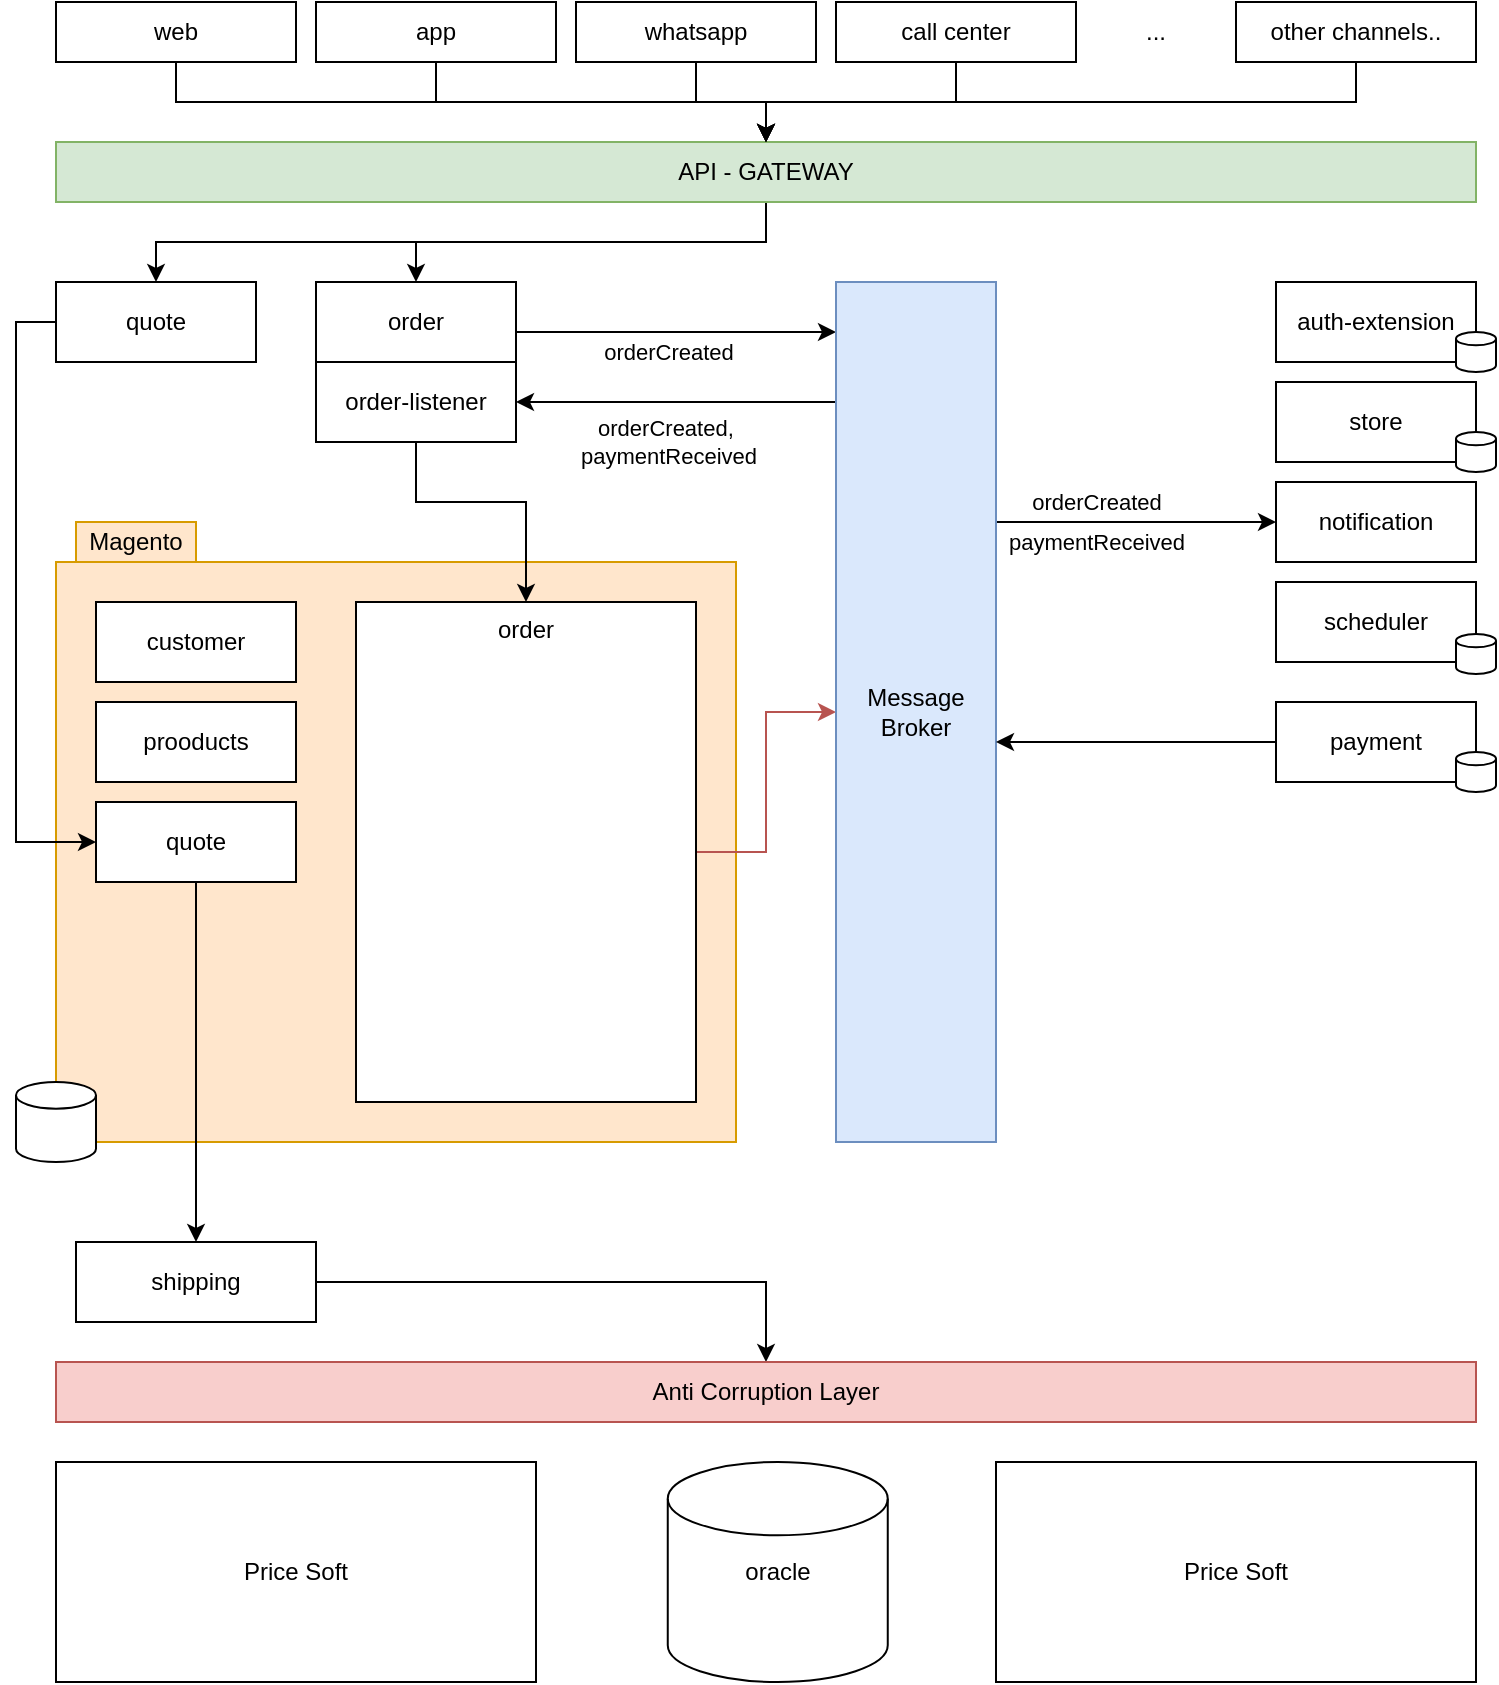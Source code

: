 <mxfile version="14.2.7" type="github">
  <diagram id="AzWxA5kRe5Be4Jo9EekZ" name="Page-1">
    <mxGraphModel dx="946" dy="623" grid="1" gridSize="10" guides="1" tooltips="1" connect="1" arrows="1" fold="1" page="1" pageScale="1" pageWidth="850" pageHeight="1100" math="0" shadow="0">
      <root>
        <mxCell id="0" />
        <mxCell id="1" parent="0" />
        <mxCell id="6UTyOGbrDXYmkLeVAqft-43" value="" style="edgeStyle=orthogonalEdgeStyle;rounded=0;orthogonalLoop=1;jettySize=auto;html=1;" parent="1" source="6UTyOGbrDXYmkLeVAqft-1" target="6UTyOGbrDXYmkLeVAqft-27" edge="1">
          <mxGeometry relative="1" as="geometry" />
        </mxCell>
        <mxCell id="6UTyOGbrDXYmkLeVAqft-83" style="edgeStyle=orthogonalEdgeStyle;rounded=0;orthogonalLoop=1;jettySize=auto;html=1;" parent="1" source="6UTyOGbrDXYmkLeVAqft-1" target="6UTyOGbrDXYmkLeVAqft-82" edge="1">
          <mxGeometry relative="1" as="geometry" />
        </mxCell>
        <mxCell id="6UTyOGbrDXYmkLeVAqft-1" value="API - GATEWAY" style="rounded=0;whiteSpace=wrap;html=1;fillColor=#d5e8d4;strokeColor=#82b366;" parent="1" vertex="1">
          <mxGeometry x="40" y="90" width="710" height="30" as="geometry" />
        </mxCell>
        <mxCell id="6UTyOGbrDXYmkLeVAqft-38" value="" style="edgeStyle=orthogonalEdgeStyle;rounded=0;orthogonalLoop=1;jettySize=auto;html=1;entryX=0.5;entryY=0;entryDx=0;entryDy=0;" parent="1" source="6UTyOGbrDXYmkLeVAqft-2" target="6UTyOGbrDXYmkLeVAqft-1" edge="1">
          <mxGeometry relative="1" as="geometry" />
        </mxCell>
        <mxCell id="6UTyOGbrDXYmkLeVAqft-2" value="web" style="rounded=0;whiteSpace=wrap;html=1;" parent="1" vertex="1">
          <mxGeometry x="40" y="20" width="120" height="30" as="geometry" />
        </mxCell>
        <mxCell id="6UTyOGbrDXYmkLeVAqft-39" value="" style="edgeStyle=orthogonalEdgeStyle;rounded=0;orthogonalLoop=1;jettySize=auto;html=1;entryX=0.5;entryY=0;entryDx=0;entryDy=0;" parent="1" source="6UTyOGbrDXYmkLeVAqft-3" target="6UTyOGbrDXYmkLeVAqft-1" edge="1">
          <mxGeometry relative="1" as="geometry" />
        </mxCell>
        <mxCell id="6UTyOGbrDXYmkLeVAqft-3" value="app" style="rounded=0;whiteSpace=wrap;html=1;" parent="1" vertex="1">
          <mxGeometry x="170" y="20" width="120" height="30" as="geometry" />
        </mxCell>
        <mxCell id="6UTyOGbrDXYmkLeVAqft-40" value="" style="edgeStyle=orthogonalEdgeStyle;rounded=0;orthogonalLoop=1;jettySize=auto;html=1;entryX=0.5;entryY=0;entryDx=0;entryDy=0;" parent="1" source="6UTyOGbrDXYmkLeVAqft-4" target="6UTyOGbrDXYmkLeVAqft-1" edge="1">
          <mxGeometry relative="1" as="geometry" />
        </mxCell>
        <mxCell id="6UTyOGbrDXYmkLeVAqft-4" value="whatsapp" style="rounded=0;whiteSpace=wrap;html=1;" parent="1" vertex="1">
          <mxGeometry x="300" y="20" width="120" height="30" as="geometry" />
        </mxCell>
        <mxCell id="6UTyOGbrDXYmkLeVAqft-41" style="edgeStyle=orthogonalEdgeStyle;rounded=0;orthogonalLoop=1;jettySize=auto;html=1;entryX=0.5;entryY=0;entryDx=0;entryDy=0;" parent="1" source="6UTyOGbrDXYmkLeVAqft-5" target="6UTyOGbrDXYmkLeVAqft-1" edge="1">
          <mxGeometry relative="1" as="geometry" />
        </mxCell>
        <mxCell id="6UTyOGbrDXYmkLeVAqft-5" value="call center" style="rounded=0;whiteSpace=wrap;html=1;" parent="1" vertex="1">
          <mxGeometry x="430" y="20" width="120" height="30" as="geometry" />
        </mxCell>
        <mxCell id="6UTyOGbrDXYmkLeVAqft-42" style="edgeStyle=orthogonalEdgeStyle;rounded=0;orthogonalLoop=1;jettySize=auto;html=1;entryX=0.5;entryY=0;entryDx=0;entryDy=0;" parent="1" source="6UTyOGbrDXYmkLeVAqft-6" target="6UTyOGbrDXYmkLeVAqft-1" edge="1">
          <mxGeometry relative="1" as="geometry" />
        </mxCell>
        <mxCell id="6UTyOGbrDXYmkLeVAqft-6" value="other channels.." style="rounded=0;whiteSpace=wrap;html=1;" parent="1" vertex="1">
          <mxGeometry x="630" y="20" width="120" height="30" as="geometry" />
        </mxCell>
        <mxCell id="6UTyOGbrDXYmkLeVAqft-10" value="..." style="text;html=1;strokeColor=none;fillColor=none;align=center;verticalAlign=middle;whiteSpace=wrap;rounded=0;" parent="1" vertex="1">
          <mxGeometry x="570" y="25" width="40" height="20" as="geometry" />
        </mxCell>
        <mxCell id="6UTyOGbrDXYmkLeVAqft-15" value="" style="rounded=0;whiteSpace=wrap;html=1;fillColor=#ffe6cc;strokeColor=#d79b00;" parent="1" vertex="1">
          <mxGeometry x="40" y="300" width="340" height="290" as="geometry" />
        </mxCell>
        <mxCell id="6UTyOGbrDXYmkLeVAqft-16" value="customer" style="rounded=0;whiteSpace=wrap;html=1;" parent="1" vertex="1">
          <mxGeometry x="60" y="320" width="100" height="40" as="geometry" />
        </mxCell>
        <mxCell id="6UTyOGbrDXYmkLeVAqft-92" style="edgeStyle=orthogonalEdgeStyle;rounded=0;orthogonalLoop=1;jettySize=auto;html=1;exitX=1;exitY=0.5;exitDx=0;exitDy=0;fillColor=#f8cecc;strokeColor=#b85450;" parent="1" source="6UTyOGbrDXYmkLeVAqft-19" target="6UTyOGbrDXYmkLeVAqft-36" edge="1">
          <mxGeometry relative="1" as="geometry" />
        </mxCell>
        <mxCell id="6UTyOGbrDXYmkLeVAqft-19" value="order" style="rounded=0;whiteSpace=wrap;html=1;verticalAlign=top;" parent="1" vertex="1">
          <mxGeometry x="190" y="320" width="170" height="250" as="geometry" />
        </mxCell>
        <mxCell id="6UTyOGbrDXYmkLeVAqft-20" value="prooducts" style="rounded=0;whiteSpace=wrap;html=1;" parent="1" vertex="1">
          <mxGeometry x="60" y="370" width="100" height="40" as="geometry" />
        </mxCell>
        <mxCell id="6UTyOGbrDXYmkLeVAqft-24" value="scheduler" style="rounded=0;whiteSpace=wrap;html=1;" parent="1" vertex="1">
          <mxGeometry x="650" y="310" width="100" height="40" as="geometry" />
        </mxCell>
        <mxCell id="6UTyOGbrDXYmkLeVAqft-25" value="store" style="rounded=0;whiteSpace=wrap;html=1;" parent="1" vertex="1">
          <mxGeometry x="650" y="210" width="100" height="40" as="geometry" />
        </mxCell>
        <mxCell id="6UTyOGbrDXYmkLeVAqft-26" value="auth-extension" style="rounded=0;whiteSpace=wrap;html=1;" parent="1" vertex="1">
          <mxGeometry x="650" y="160" width="100" height="40" as="geometry" />
        </mxCell>
        <mxCell id="6UTyOGbrDXYmkLeVAqft-47" style="edgeStyle=orthogonalEdgeStyle;rounded=0;orthogonalLoop=1;jettySize=auto;html=1;exitX=1;exitY=0.5;exitDx=0;exitDy=0;" parent="1" source="6UTyOGbrDXYmkLeVAqft-27" target="6UTyOGbrDXYmkLeVAqft-36" edge="1">
          <mxGeometry relative="1" as="geometry">
            <Array as="points">
              <mxPoint x="250" y="185" />
              <mxPoint x="250" y="185" />
            </Array>
          </mxGeometry>
        </mxCell>
        <mxCell id="6UTyOGbrDXYmkLeVAqft-74" value="orderCreated" style="edgeLabel;html=1;align=center;verticalAlign=middle;resizable=0;points=[];" parent="6UTyOGbrDXYmkLeVAqft-47" vertex="1" connectable="0">
          <mxGeometry x="0.178" y="-2" relative="1" as="geometry">
            <mxPoint x="-0.12" y="8" as="offset" />
          </mxGeometry>
        </mxCell>
        <mxCell id="6UTyOGbrDXYmkLeVAqft-27" value="order" style="rounded=0;whiteSpace=wrap;html=1;" parent="1" vertex="1">
          <mxGeometry x="170" y="160" width="100" height="40" as="geometry" />
        </mxCell>
        <mxCell id="6UTyOGbrDXYmkLeVAqft-28" style="edgeStyle=orthogonalEdgeStyle;rounded=0;orthogonalLoop=1;jettySize=auto;html=1;exitX=0.5;exitY=1;exitDx=0;exitDy=0;" parent="1" source="6UTyOGbrDXYmkLeVAqft-15" target="6UTyOGbrDXYmkLeVAqft-15" edge="1">
          <mxGeometry relative="1" as="geometry" />
        </mxCell>
        <mxCell id="6UTyOGbrDXYmkLeVAqft-57" style="edgeStyle=orthogonalEdgeStyle;rounded=0;orthogonalLoop=1;jettySize=auto;html=1;entryX=0;entryY=0.5;entryDx=0;entryDy=0;" parent="1" source="6UTyOGbrDXYmkLeVAqft-36" target="6UTyOGbrDXYmkLeVAqft-56" edge="1">
          <mxGeometry relative="1" as="geometry">
            <Array as="points">
              <mxPoint x="580" y="280" />
              <mxPoint x="580" y="280" />
            </Array>
          </mxGeometry>
        </mxCell>
        <mxCell id="6UTyOGbrDXYmkLeVAqft-81" style="edgeStyle=orthogonalEdgeStyle;rounded=0;orthogonalLoop=1;jettySize=auto;html=1;entryX=1;entryY=0.5;entryDx=0;entryDy=0;" parent="1" source="6UTyOGbrDXYmkLeVAqft-36" target="6UTyOGbrDXYmkLeVAqft-49" edge="1">
          <mxGeometry relative="1" as="geometry">
            <Array as="points">
              <mxPoint x="390" y="220" />
              <mxPoint x="390" y="220" />
            </Array>
          </mxGeometry>
        </mxCell>
        <mxCell id="hG5kRSH8gIUAHxxKcoNH-4" value="orderCreated,&amp;nbsp;&lt;br&gt;paymentReceived" style="edgeLabel;html=1;align=center;verticalAlign=middle;resizable=0;points=[];" vertex="1" connectable="0" parent="6UTyOGbrDXYmkLeVAqft-81">
          <mxGeometry y="2" relative="1" as="geometry">
            <mxPoint x="-4.12" y="18" as="offset" />
          </mxGeometry>
        </mxCell>
        <mxCell id="6UTyOGbrDXYmkLeVAqft-36" value="Message&lt;br&gt;Broker" style="rounded=0;whiteSpace=wrap;html=1;fillColor=#dae8fc;strokeColor=#6c8ebf;" parent="1" vertex="1">
          <mxGeometry x="430" y="160" width="80" height="430" as="geometry" />
        </mxCell>
        <mxCell id="6UTyOGbrDXYmkLeVAqft-59" style="edgeStyle=orthogonalEdgeStyle;rounded=0;orthogonalLoop=1;jettySize=auto;html=1;" parent="1" source="6UTyOGbrDXYmkLeVAqft-49" target="6UTyOGbrDXYmkLeVAqft-19" edge="1">
          <mxGeometry relative="1" as="geometry">
            <Array as="points">
              <mxPoint x="220" y="270" />
              <mxPoint x="275" y="270" />
            </Array>
          </mxGeometry>
        </mxCell>
        <mxCell id="6UTyOGbrDXYmkLeVAqft-49" value="order-listener" style="rounded=0;whiteSpace=wrap;html=1;" parent="1" vertex="1">
          <mxGeometry x="170" y="200" width="100" height="40" as="geometry" />
        </mxCell>
        <mxCell id="6UTyOGbrDXYmkLeVAqft-56" value="notification" style="rounded=0;whiteSpace=wrap;html=1;" parent="1" vertex="1">
          <mxGeometry x="650" y="260" width="100" height="40" as="geometry" />
        </mxCell>
        <mxCell id="6UTyOGbrDXYmkLeVAqft-58" value="orderCreated" style="edgeLabel;html=1;align=center;verticalAlign=middle;resizable=0;points=[];" parent="1" vertex="1" connectable="0">
          <mxGeometry x="560" y="270" as="geometry" />
        </mxCell>
        <mxCell id="6UTyOGbrDXYmkLeVAqft-60" value="" style="strokeWidth=1;html=1;shape=mxgraph.flowchart.database;whiteSpace=wrap;" parent="1" vertex="1">
          <mxGeometry x="20" y="560" width="40" height="40" as="geometry" />
        </mxCell>
        <mxCell id="6UTyOGbrDXYmkLeVAqft-61" value="" style="strokeWidth=1;html=1;shape=mxgraph.flowchart.database;whiteSpace=wrap;" parent="1" vertex="1">
          <mxGeometry x="740" y="336" width="20" height="20" as="geometry" />
        </mxCell>
        <mxCell id="6UTyOGbrDXYmkLeVAqft-63" value="" style="strokeWidth=1;html=1;shape=mxgraph.flowchart.database;whiteSpace=wrap;" parent="1" vertex="1">
          <mxGeometry x="740" y="235" width="20" height="20" as="geometry" />
        </mxCell>
        <mxCell id="6UTyOGbrDXYmkLeVAqft-64" value="" style="strokeWidth=1;html=1;shape=mxgraph.flowchart.database;whiteSpace=wrap;" parent="1" vertex="1">
          <mxGeometry x="740" y="185" width="20" height="20" as="geometry" />
        </mxCell>
        <mxCell id="6UTyOGbrDXYmkLeVAqft-65" value="" style="shape=image;verticalLabelPosition=bottom;labelBackgroundColor=#ffffff;verticalAlign=top;aspect=fixed;imageAspect=0;image=https://docs.magento.com/user-guide/images/images/order-workflow.png;" parent="1" vertex="1">
          <mxGeometry x="207.06" y="350" width="135.87" height="201.29" as="geometry" />
        </mxCell>
        <mxCell id="hG5kRSH8gIUAHxxKcoNH-2" style="edgeStyle=orthogonalEdgeStyle;rounded=0;orthogonalLoop=1;jettySize=auto;html=1;" edge="1" parent="1" source="6UTyOGbrDXYmkLeVAqft-66" target="6UTyOGbrDXYmkLeVAqft-36">
          <mxGeometry relative="1" as="geometry">
            <Array as="points">
              <mxPoint x="550" y="390" />
              <mxPoint x="550" y="390" />
            </Array>
          </mxGeometry>
        </mxCell>
        <mxCell id="6UTyOGbrDXYmkLeVAqft-66" value="payment" style="rounded=0;whiteSpace=wrap;html=1;" parent="1" vertex="1">
          <mxGeometry x="650" y="370" width="100" height="40" as="geometry" />
        </mxCell>
        <mxCell id="hG5kRSH8gIUAHxxKcoNH-1" style="edgeStyle=orthogonalEdgeStyle;rounded=0;orthogonalLoop=1;jettySize=auto;html=1;exitX=0.5;exitY=1;exitDx=0;exitDy=0;exitPerimeter=0;entryX=1;entryY=0.75;entryDx=0;entryDy=0;" edge="1" parent="1" source="6UTyOGbrDXYmkLeVAqft-67" target="6UTyOGbrDXYmkLeVAqft-66">
          <mxGeometry relative="1" as="geometry" />
        </mxCell>
        <mxCell id="6UTyOGbrDXYmkLeVAqft-67" value="" style="strokeWidth=1;html=1;shape=mxgraph.flowchart.database;whiteSpace=wrap;" parent="1" vertex="1">
          <mxGeometry x="740" y="395" width="20" height="20" as="geometry" />
        </mxCell>
        <mxCell id="6UTyOGbrDXYmkLeVAqft-72" value="paymentReceived" style="edgeLabel;html=1;align=center;verticalAlign=middle;resizable=0;points=[];" parent="1" vertex="1" connectable="0">
          <mxGeometry x="560" y="290" as="geometry" />
        </mxCell>
        <mxCell id="6UTyOGbrDXYmkLeVAqft-80" style="edgeStyle=orthogonalEdgeStyle;rounded=0;orthogonalLoop=1;jettySize=auto;html=1;" parent="1" source="6UTyOGbrDXYmkLeVAqft-75" target="6UTyOGbrDXYmkLeVAqft-76" edge="1">
          <mxGeometry relative="1" as="geometry">
            <Array as="points">
              <mxPoint x="110" y="550" />
              <mxPoint x="110" y="550" />
            </Array>
          </mxGeometry>
        </mxCell>
        <mxCell id="6UTyOGbrDXYmkLeVAqft-75" value="quote" style="rounded=0;whiteSpace=wrap;html=1;" parent="1" vertex="1">
          <mxGeometry x="60" y="420" width="100" height="40" as="geometry" />
        </mxCell>
        <mxCell id="6UTyOGbrDXYmkLeVAqft-91" style="edgeStyle=orthogonalEdgeStyle;rounded=0;orthogonalLoop=1;jettySize=auto;html=1;exitX=1;exitY=0.5;exitDx=0;exitDy=0;" parent="1" source="6UTyOGbrDXYmkLeVAqft-76" target="6UTyOGbrDXYmkLeVAqft-87" edge="1">
          <mxGeometry relative="1" as="geometry" />
        </mxCell>
        <mxCell id="6UTyOGbrDXYmkLeVAqft-76" value="shipping" style="rounded=0;whiteSpace=wrap;html=1;" parent="1" vertex="1">
          <mxGeometry x="50" y="640" width="120" height="40" as="geometry" />
        </mxCell>
        <mxCell id="6UTyOGbrDXYmkLeVAqft-84" style="edgeStyle=orthogonalEdgeStyle;rounded=0;orthogonalLoop=1;jettySize=auto;html=1;" parent="1" source="6UTyOGbrDXYmkLeVAqft-82" target="6UTyOGbrDXYmkLeVAqft-75" edge="1">
          <mxGeometry relative="1" as="geometry">
            <Array as="points">
              <mxPoint x="20" y="180" />
              <mxPoint x="20" y="440" />
            </Array>
          </mxGeometry>
        </mxCell>
        <mxCell id="6UTyOGbrDXYmkLeVAqft-82" value="quote" style="rounded=0;whiteSpace=wrap;html=1;strokeWidth=1;" parent="1" vertex="1">
          <mxGeometry x="40" y="160" width="100" height="40" as="geometry" />
        </mxCell>
        <mxCell id="6UTyOGbrDXYmkLeVAqft-87" value="Anti Corruption Layer" style="rounded=0;whiteSpace=wrap;html=1;fillColor=#f8cecc;strokeColor=#b85450;" parent="1" vertex="1">
          <mxGeometry x="40" y="700" width="710" height="30" as="geometry" />
        </mxCell>
        <mxCell id="6UTyOGbrDXYmkLeVAqft-88" value="Price Soft" style="rounded=0;whiteSpace=wrap;html=1;strokeWidth=1;" parent="1" vertex="1">
          <mxGeometry x="40" y="750" width="240" height="110" as="geometry" />
        </mxCell>
        <mxCell id="6UTyOGbrDXYmkLeVAqft-89" value="oracle" style="strokeWidth=1;html=1;shape=mxgraph.flowchart.database;whiteSpace=wrap;" parent="1" vertex="1">
          <mxGeometry x="345.88" y="750" width="110" height="110" as="geometry" />
        </mxCell>
        <mxCell id="6UTyOGbrDXYmkLeVAqft-90" value="Price Soft" style="rounded=0;whiteSpace=wrap;html=1;strokeWidth=1;" parent="1" vertex="1">
          <mxGeometry x="510" y="750" width="240" height="110" as="geometry" />
        </mxCell>
        <mxCell id="hG5kRSH8gIUAHxxKcoNH-5" value="Magento" style="text;html=1;strokeColor=#d79b00;fillColor=#ffe6cc;align=center;verticalAlign=middle;whiteSpace=wrap;rounded=0;" vertex="1" parent="1">
          <mxGeometry x="50" y="280" width="60" height="20" as="geometry" />
        </mxCell>
      </root>
    </mxGraphModel>
  </diagram>
</mxfile>
